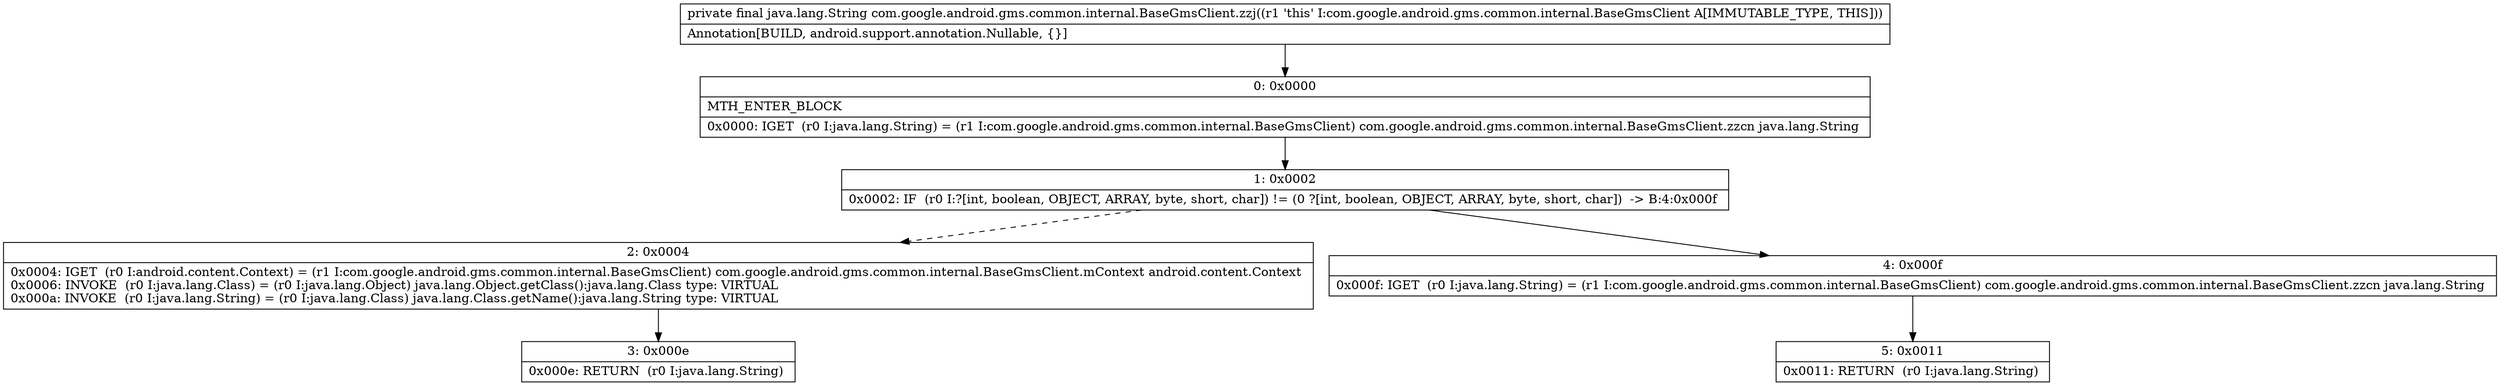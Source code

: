 digraph "CFG forcom.google.android.gms.common.internal.BaseGmsClient.zzj()Ljava\/lang\/String;" {
Node_0 [shape=record,label="{0\:\ 0x0000|MTH_ENTER_BLOCK\l|0x0000: IGET  (r0 I:java.lang.String) = (r1 I:com.google.android.gms.common.internal.BaseGmsClient) com.google.android.gms.common.internal.BaseGmsClient.zzcn java.lang.String \l}"];
Node_1 [shape=record,label="{1\:\ 0x0002|0x0002: IF  (r0 I:?[int, boolean, OBJECT, ARRAY, byte, short, char]) != (0 ?[int, boolean, OBJECT, ARRAY, byte, short, char])  \-\> B:4:0x000f \l}"];
Node_2 [shape=record,label="{2\:\ 0x0004|0x0004: IGET  (r0 I:android.content.Context) = (r1 I:com.google.android.gms.common.internal.BaseGmsClient) com.google.android.gms.common.internal.BaseGmsClient.mContext android.content.Context \l0x0006: INVOKE  (r0 I:java.lang.Class) = (r0 I:java.lang.Object) java.lang.Object.getClass():java.lang.Class type: VIRTUAL \l0x000a: INVOKE  (r0 I:java.lang.String) = (r0 I:java.lang.Class) java.lang.Class.getName():java.lang.String type: VIRTUAL \l}"];
Node_3 [shape=record,label="{3\:\ 0x000e|0x000e: RETURN  (r0 I:java.lang.String) \l}"];
Node_4 [shape=record,label="{4\:\ 0x000f|0x000f: IGET  (r0 I:java.lang.String) = (r1 I:com.google.android.gms.common.internal.BaseGmsClient) com.google.android.gms.common.internal.BaseGmsClient.zzcn java.lang.String \l}"];
Node_5 [shape=record,label="{5\:\ 0x0011|0x0011: RETURN  (r0 I:java.lang.String) \l}"];
MethodNode[shape=record,label="{private final java.lang.String com.google.android.gms.common.internal.BaseGmsClient.zzj((r1 'this' I:com.google.android.gms.common.internal.BaseGmsClient A[IMMUTABLE_TYPE, THIS]))  | Annotation[BUILD, android.support.annotation.Nullable, \{\}]\l}"];
MethodNode -> Node_0;
Node_0 -> Node_1;
Node_1 -> Node_2[style=dashed];
Node_1 -> Node_4;
Node_2 -> Node_3;
Node_4 -> Node_5;
}

